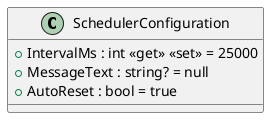 @startuml
class SchedulerConfiguration {
    + IntervalMs : int <<get>> <<set>> = 25000
    + MessageText : string? = null
    + AutoReset : bool = true
}
@enduml
